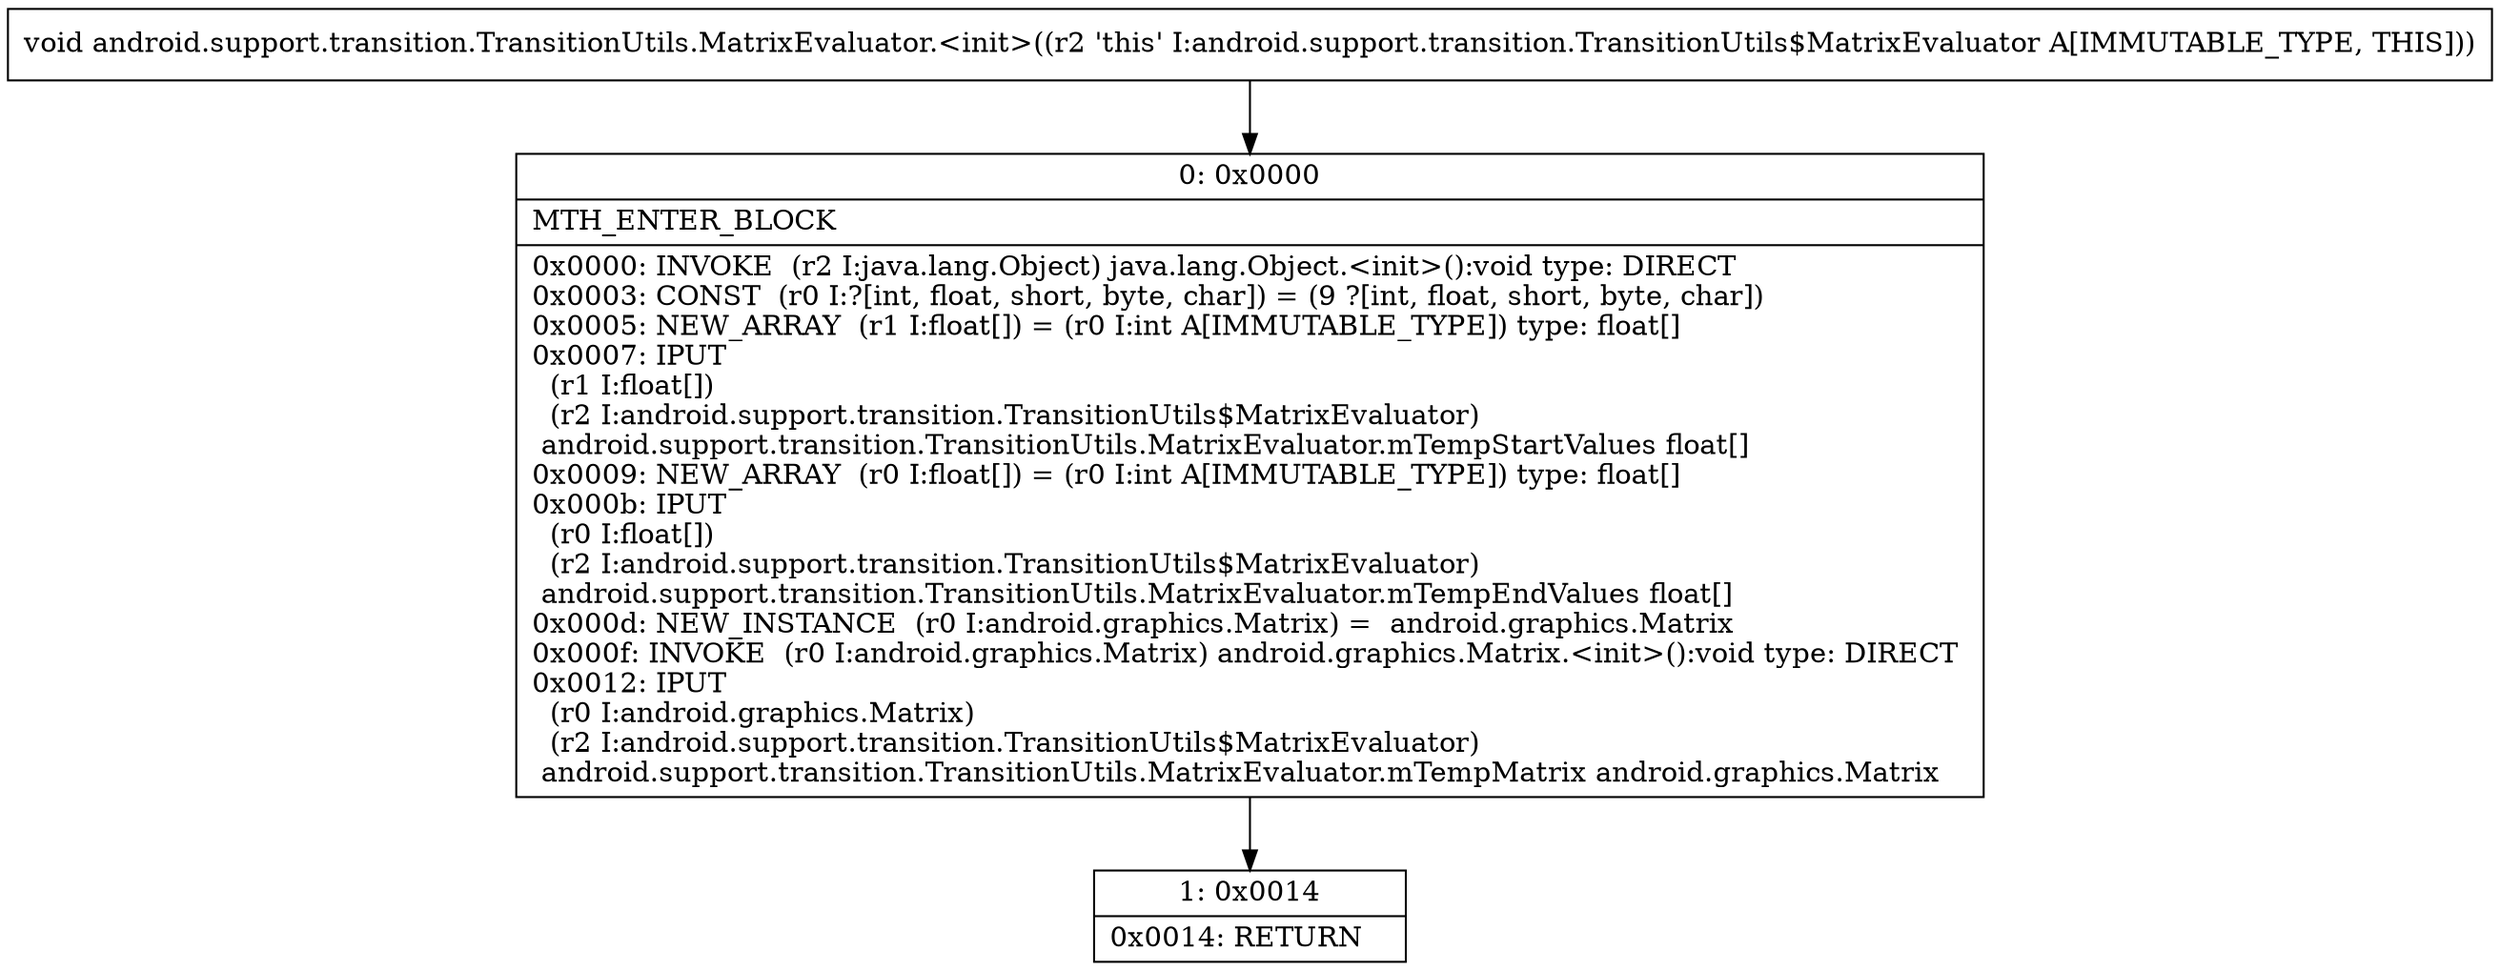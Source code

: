 digraph "CFG forandroid.support.transition.TransitionUtils.MatrixEvaluator.\<init\>()V" {
Node_0 [shape=record,label="{0\:\ 0x0000|MTH_ENTER_BLOCK\l|0x0000: INVOKE  (r2 I:java.lang.Object) java.lang.Object.\<init\>():void type: DIRECT \l0x0003: CONST  (r0 I:?[int, float, short, byte, char]) = (9 ?[int, float, short, byte, char]) \l0x0005: NEW_ARRAY  (r1 I:float[]) = (r0 I:int A[IMMUTABLE_TYPE]) type: float[] \l0x0007: IPUT  \l  (r1 I:float[])\l  (r2 I:android.support.transition.TransitionUtils$MatrixEvaluator)\l android.support.transition.TransitionUtils.MatrixEvaluator.mTempStartValues float[] \l0x0009: NEW_ARRAY  (r0 I:float[]) = (r0 I:int A[IMMUTABLE_TYPE]) type: float[] \l0x000b: IPUT  \l  (r0 I:float[])\l  (r2 I:android.support.transition.TransitionUtils$MatrixEvaluator)\l android.support.transition.TransitionUtils.MatrixEvaluator.mTempEndValues float[] \l0x000d: NEW_INSTANCE  (r0 I:android.graphics.Matrix) =  android.graphics.Matrix \l0x000f: INVOKE  (r0 I:android.graphics.Matrix) android.graphics.Matrix.\<init\>():void type: DIRECT \l0x0012: IPUT  \l  (r0 I:android.graphics.Matrix)\l  (r2 I:android.support.transition.TransitionUtils$MatrixEvaluator)\l android.support.transition.TransitionUtils.MatrixEvaluator.mTempMatrix android.graphics.Matrix \l}"];
Node_1 [shape=record,label="{1\:\ 0x0014|0x0014: RETURN   \l}"];
MethodNode[shape=record,label="{void android.support.transition.TransitionUtils.MatrixEvaluator.\<init\>((r2 'this' I:android.support.transition.TransitionUtils$MatrixEvaluator A[IMMUTABLE_TYPE, THIS])) }"];
MethodNode -> Node_0;
Node_0 -> Node_1;
}

